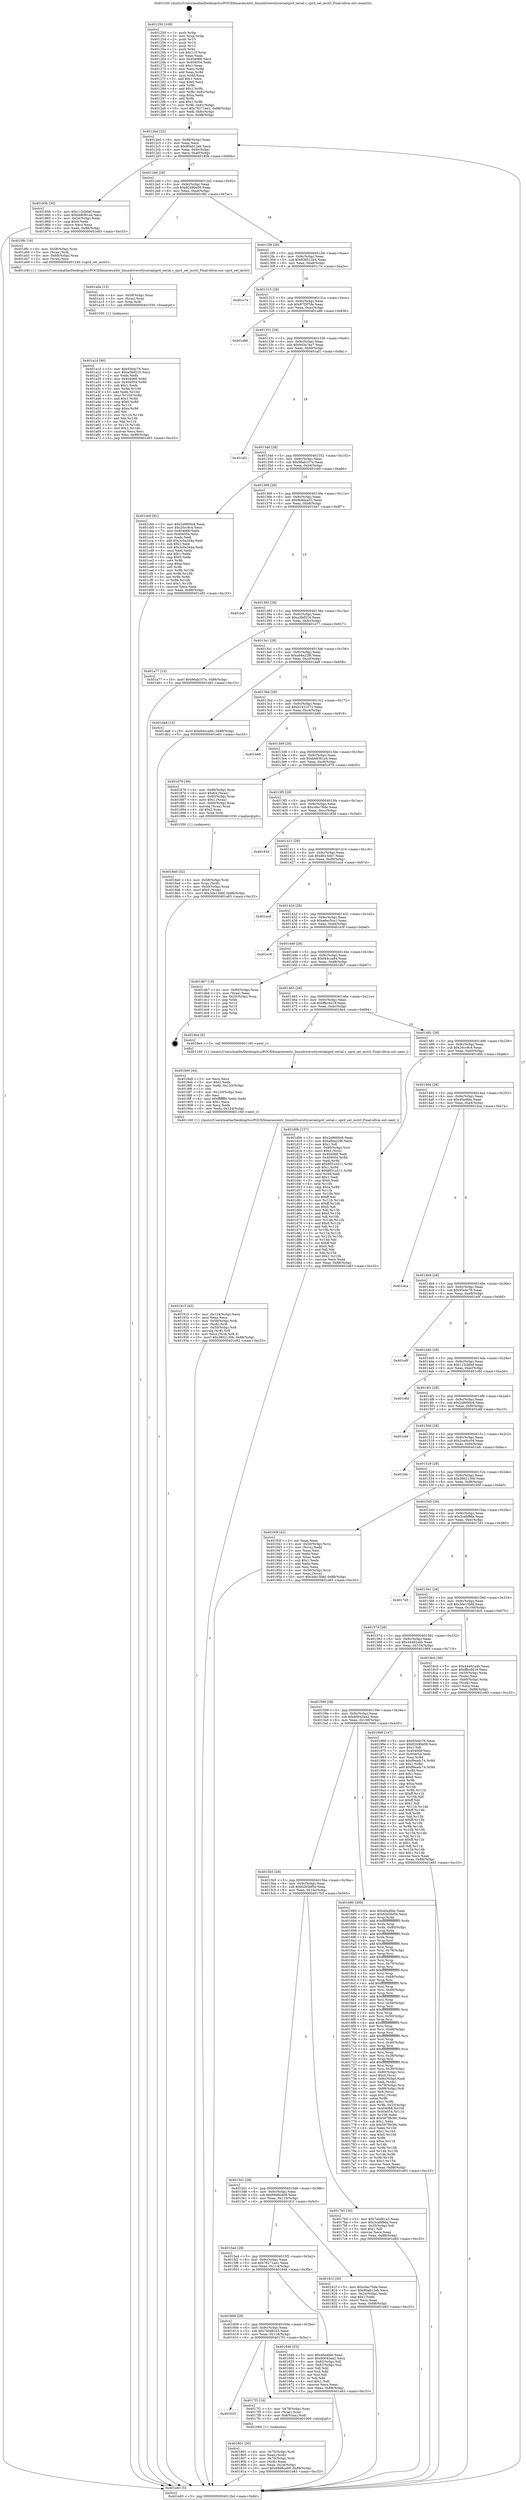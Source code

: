 digraph "0x401250" {
  label = "0x401250 (/mnt/c/Users/mathe/Desktop/tcc/POCII/binaries/extr_linuxdriversttyserialsprd_serial.c_sprd_set_mctrl_Final-ollvm.out::main(0))"
  labelloc = "t"
  node[shape=record]

  Entry [label="",width=0.3,height=0.3,shape=circle,fillcolor=black,style=filled]
  "0x4012bd" [label="{
     0x4012bd [32]\l
     | [instrs]\l
     &nbsp;&nbsp;0x4012bd \<+6\>: mov -0x88(%rbp),%eax\l
     &nbsp;&nbsp;0x4012c3 \<+2\>: mov %eax,%ecx\l
     &nbsp;&nbsp;0x4012c5 \<+6\>: sub $0x80ab12eb,%ecx\l
     &nbsp;&nbsp;0x4012cb \<+6\>: mov %eax,-0x9c(%rbp)\l
     &nbsp;&nbsp;0x4012d1 \<+6\>: mov %ecx,-0xa0(%rbp)\l
     &nbsp;&nbsp;0x4012d7 \<+6\>: je 000000000040185b \<main+0x60b\>\l
  }"]
  "0x40185b" [label="{
     0x40185b [30]\l
     | [instrs]\l
     &nbsp;&nbsp;0x40185b \<+5\>: mov $0x115cb0ef,%eax\l
     &nbsp;&nbsp;0x401860 \<+5\>: mov $0xbb8381a4,%ecx\l
     &nbsp;&nbsp;0x401865 \<+3\>: mov -0x24(%rbp),%edx\l
     &nbsp;&nbsp;0x401868 \<+3\>: cmp $0x0,%edx\l
     &nbsp;&nbsp;0x40186b \<+3\>: cmove %ecx,%eax\l
     &nbsp;&nbsp;0x40186e \<+6\>: mov %eax,-0x88(%rbp)\l
     &nbsp;&nbsp;0x401874 \<+5\>: jmp 0000000000401e83 \<main+0xc33\>\l
  }"]
  "0x4012dd" [label="{
     0x4012dd [28]\l
     | [instrs]\l
     &nbsp;&nbsp;0x4012dd \<+5\>: jmp 00000000004012e2 \<main+0x92\>\l
     &nbsp;&nbsp;0x4012e2 \<+6\>: mov -0x9c(%rbp),%eax\l
     &nbsp;&nbsp;0x4012e8 \<+5\>: sub $0x82490e09,%eax\l
     &nbsp;&nbsp;0x4012ed \<+6\>: mov %eax,-0xa4(%rbp)\l
     &nbsp;&nbsp;0x4012f3 \<+6\>: je 00000000004019fc \<main+0x7ac\>\l
  }"]
  Exit [label="",width=0.3,height=0.3,shape=circle,fillcolor=black,style=filled,peripheries=2]
  "0x4019fc" [label="{
     0x4019fc [18]\l
     | [instrs]\l
     &nbsp;&nbsp;0x4019fc \<+4\>: mov -0x58(%rbp),%rax\l
     &nbsp;&nbsp;0x401a00 \<+3\>: mov (%rax),%rdi\l
     &nbsp;&nbsp;0x401a03 \<+4\>: mov -0x68(%rbp),%rax\l
     &nbsp;&nbsp;0x401a07 \<+2\>: mov (%rax),%esi\l
     &nbsp;&nbsp;0x401a09 \<+5\>: call 0000000000401240 \<sprd_set_mctrl\>\l
     | [calls]\l
     &nbsp;&nbsp;0x401240 \{1\} (/mnt/c/Users/mathe/Desktop/tcc/POCII/binaries/extr_linuxdriversttyserialsprd_serial.c_sprd_set_mctrl_Final-ollvm.out::sprd_set_mctrl)\l
  }"]
  "0x4012f9" [label="{
     0x4012f9 [28]\l
     | [instrs]\l
     &nbsp;&nbsp;0x4012f9 \<+5\>: jmp 00000000004012fe \<main+0xae\>\l
     &nbsp;&nbsp;0x4012fe \<+6\>: mov -0x9c(%rbp),%eax\l
     &nbsp;&nbsp;0x401304 \<+5\>: sub $0x838512b4,%eax\l
     &nbsp;&nbsp;0x401309 \<+6\>: mov %eax,-0xa8(%rbp)\l
     &nbsp;&nbsp;0x40130f \<+6\>: je 0000000000401c7e \<main+0xa2e\>\l
  }"]
  "0x401a1d" [label="{
     0x401a1d [90]\l
     | [instrs]\l
     &nbsp;&nbsp;0x401a1d \<+5\>: mov $0x93e4c76,%esi\l
     &nbsp;&nbsp;0x401a22 \<+5\>: mov $0xa3fef216,%ecx\l
     &nbsp;&nbsp;0x401a27 \<+2\>: xor %edx,%edx\l
     &nbsp;&nbsp;0x401a29 \<+8\>: mov 0x404068,%r8d\l
     &nbsp;&nbsp;0x401a31 \<+8\>: mov 0x404054,%r9d\l
     &nbsp;&nbsp;0x401a39 \<+3\>: sub $0x1,%edx\l
     &nbsp;&nbsp;0x401a3c \<+3\>: mov %r8d,%r10d\l
     &nbsp;&nbsp;0x401a3f \<+3\>: add %edx,%r10d\l
     &nbsp;&nbsp;0x401a42 \<+4\>: imul %r10d,%r8d\l
     &nbsp;&nbsp;0x401a46 \<+4\>: and $0x1,%r8d\l
     &nbsp;&nbsp;0x401a4a \<+4\>: cmp $0x0,%r8d\l
     &nbsp;&nbsp;0x401a4e \<+4\>: sete %r11b\l
     &nbsp;&nbsp;0x401a52 \<+4\>: cmp $0xa,%r9d\l
     &nbsp;&nbsp;0x401a56 \<+3\>: setl %bl\l
     &nbsp;&nbsp;0x401a59 \<+3\>: mov %r11b,%r14b\l
     &nbsp;&nbsp;0x401a5c \<+3\>: and %bl,%r14b\l
     &nbsp;&nbsp;0x401a5f \<+3\>: xor %bl,%r11b\l
     &nbsp;&nbsp;0x401a62 \<+3\>: or %r11b,%r14b\l
     &nbsp;&nbsp;0x401a65 \<+4\>: test $0x1,%r14b\l
     &nbsp;&nbsp;0x401a69 \<+3\>: cmovne %ecx,%esi\l
     &nbsp;&nbsp;0x401a6c \<+6\>: mov %esi,-0x88(%rbp)\l
     &nbsp;&nbsp;0x401a72 \<+5\>: jmp 0000000000401e83 \<main+0xc33\>\l
  }"]
  "0x401c7e" [label="{
     0x401c7e\l
  }", style=dashed]
  "0x401315" [label="{
     0x401315 [28]\l
     | [instrs]\l
     &nbsp;&nbsp;0x401315 \<+5\>: jmp 000000000040131a \<main+0xca\>\l
     &nbsp;&nbsp;0x40131a \<+6\>: mov -0x9c(%rbp),%eax\l
     &nbsp;&nbsp;0x401320 \<+5\>: sub $0x87f3f7de,%eax\l
     &nbsp;&nbsp;0x401325 \<+6\>: mov %eax,-0xac(%rbp)\l
     &nbsp;&nbsp;0x40132b \<+6\>: je 0000000000401a86 \<main+0x836\>\l
  }"]
  "0x401a0e" [label="{
     0x401a0e [15]\l
     | [instrs]\l
     &nbsp;&nbsp;0x401a0e \<+4\>: mov -0x58(%rbp),%rax\l
     &nbsp;&nbsp;0x401a12 \<+3\>: mov (%rax),%rax\l
     &nbsp;&nbsp;0x401a15 \<+3\>: mov %rax,%rdi\l
     &nbsp;&nbsp;0x401a18 \<+5\>: call 0000000000401030 \<free@plt\>\l
     | [calls]\l
     &nbsp;&nbsp;0x401030 \{1\} (unknown)\l
  }"]
  "0x401a86" [label="{
     0x401a86\l
  }", style=dashed]
  "0x401331" [label="{
     0x401331 [28]\l
     | [instrs]\l
     &nbsp;&nbsp;0x401331 \<+5\>: jmp 0000000000401336 \<main+0xe6\>\l
     &nbsp;&nbsp;0x401336 \<+6\>: mov -0x9c(%rbp),%eax\l
     &nbsp;&nbsp;0x40133c \<+5\>: sub $0x943a7ee7,%eax\l
     &nbsp;&nbsp;0x401341 \<+6\>: mov %eax,-0xb0(%rbp)\l
     &nbsp;&nbsp;0x401347 \<+6\>: je 0000000000401af1 \<main+0x8a1\>\l
  }"]
  "0x401915" [label="{
     0x401915 [42]\l
     | [instrs]\l
     &nbsp;&nbsp;0x401915 \<+6\>: mov -0x124(%rbp),%ecx\l
     &nbsp;&nbsp;0x40191b \<+3\>: imul %eax,%ecx\l
     &nbsp;&nbsp;0x40191e \<+4\>: mov -0x58(%rbp),%rdi\l
     &nbsp;&nbsp;0x401922 \<+3\>: mov (%rdi),%rdi\l
     &nbsp;&nbsp;0x401925 \<+4\>: mov -0x50(%rbp),%r8\l
     &nbsp;&nbsp;0x401929 \<+3\>: movslq (%r8),%r8\l
     &nbsp;&nbsp;0x40192c \<+4\>: mov %ecx,(%rdi,%r8,4)\l
     &nbsp;&nbsp;0x401930 \<+10\>: movl $0x3802130b,-0x88(%rbp)\l
     &nbsp;&nbsp;0x40193a \<+5\>: jmp 0000000000401e83 \<main+0xc33\>\l
  }"]
  "0x401af1" [label="{
     0x401af1\l
  }", style=dashed]
  "0x40134d" [label="{
     0x40134d [28]\l
     | [instrs]\l
     &nbsp;&nbsp;0x40134d \<+5\>: jmp 0000000000401352 \<main+0x102\>\l
     &nbsp;&nbsp;0x401352 \<+6\>: mov -0x9c(%rbp),%eax\l
     &nbsp;&nbsp;0x401358 \<+5\>: sub $0x96ab107e,%eax\l
     &nbsp;&nbsp;0x40135d \<+6\>: mov %eax,-0xb4(%rbp)\l
     &nbsp;&nbsp;0x401363 \<+6\>: je 0000000000401cb0 \<main+0xa60\>\l
  }"]
  "0x4018e9" [label="{
     0x4018e9 [44]\l
     | [instrs]\l
     &nbsp;&nbsp;0x4018e9 \<+2\>: xor %ecx,%ecx\l
     &nbsp;&nbsp;0x4018eb \<+5\>: mov $0x2,%edx\l
     &nbsp;&nbsp;0x4018f0 \<+6\>: mov %edx,-0x120(%rbp)\l
     &nbsp;&nbsp;0x4018f6 \<+1\>: cltd\l
     &nbsp;&nbsp;0x4018f7 \<+6\>: mov -0x120(%rbp),%esi\l
     &nbsp;&nbsp;0x4018fd \<+2\>: idiv %esi\l
     &nbsp;&nbsp;0x4018ff \<+6\>: imul $0xfffffffe,%edx,%edx\l
     &nbsp;&nbsp;0x401905 \<+3\>: sub $0x1,%ecx\l
     &nbsp;&nbsp;0x401908 \<+2\>: sub %ecx,%edx\l
     &nbsp;&nbsp;0x40190a \<+6\>: mov %edx,-0x124(%rbp)\l
     &nbsp;&nbsp;0x401910 \<+5\>: call 0000000000401160 \<next_i\>\l
     | [calls]\l
     &nbsp;&nbsp;0x401160 \{1\} (/mnt/c/Users/mathe/Desktop/tcc/POCII/binaries/extr_linuxdriversttyserialsprd_serial.c_sprd_set_mctrl_Final-ollvm.out::next_i)\l
  }"]
  "0x401cb0" [label="{
     0x401cb0 [91]\l
     | [instrs]\l
     &nbsp;&nbsp;0x401cb0 \<+5\>: mov $0x2a9600c8,%eax\l
     &nbsp;&nbsp;0x401cb5 \<+5\>: mov $0x20cc9c4,%ecx\l
     &nbsp;&nbsp;0x401cba \<+7\>: mov 0x404068,%edx\l
     &nbsp;&nbsp;0x401cc1 \<+7\>: mov 0x404054,%esi\l
     &nbsp;&nbsp;0x401cc8 \<+2\>: mov %edx,%edi\l
     &nbsp;&nbsp;0x401cca \<+6\>: add $0x3c0a344a,%edi\l
     &nbsp;&nbsp;0x401cd0 \<+3\>: sub $0x1,%edi\l
     &nbsp;&nbsp;0x401cd3 \<+6\>: sub $0x3c0a344a,%edi\l
     &nbsp;&nbsp;0x401cd9 \<+3\>: imul %edi,%edx\l
     &nbsp;&nbsp;0x401cdc \<+3\>: and $0x1,%edx\l
     &nbsp;&nbsp;0x401cdf \<+3\>: cmp $0x0,%edx\l
     &nbsp;&nbsp;0x401ce2 \<+4\>: sete %r8b\l
     &nbsp;&nbsp;0x401ce6 \<+3\>: cmp $0xa,%esi\l
     &nbsp;&nbsp;0x401ce9 \<+4\>: setl %r9b\l
     &nbsp;&nbsp;0x401ced \<+3\>: mov %r8b,%r10b\l
     &nbsp;&nbsp;0x401cf0 \<+3\>: and %r9b,%r10b\l
     &nbsp;&nbsp;0x401cf3 \<+3\>: xor %r9b,%r8b\l
     &nbsp;&nbsp;0x401cf6 \<+3\>: or %r8b,%r10b\l
     &nbsp;&nbsp;0x401cf9 \<+4\>: test $0x1,%r10b\l
     &nbsp;&nbsp;0x401cfd \<+3\>: cmovne %ecx,%eax\l
     &nbsp;&nbsp;0x401d00 \<+6\>: mov %eax,-0x88(%rbp)\l
     &nbsp;&nbsp;0x401d06 \<+5\>: jmp 0000000000401e83 \<main+0xc33\>\l
  }"]
  "0x401369" [label="{
     0x401369 [28]\l
     | [instrs]\l
     &nbsp;&nbsp;0x401369 \<+5\>: jmp 000000000040136e \<main+0x11e\>\l
     &nbsp;&nbsp;0x40136e \<+6\>: mov -0x9c(%rbp),%eax\l
     &nbsp;&nbsp;0x401374 \<+5\>: sub $0x9b9dca53,%eax\l
     &nbsp;&nbsp;0x401379 \<+6\>: mov %eax,-0xb8(%rbp)\l
     &nbsp;&nbsp;0x40137f \<+6\>: je 0000000000401b47 \<main+0x8f7\>\l
  }"]
  "0x4018a0" [label="{
     0x4018a0 [32]\l
     | [instrs]\l
     &nbsp;&nbsp;0x4018a0 \<+4\>: mov -0x58(%rbp),%rdi\l
     &nbsp;&nbsp;0x4018a4 \<+3\>: mov %rax,(%rdi)\l
     &nbsp;&nbsp;0x4018a7 \<+4\>: mov -0x50(%rbp),%rax\l
     &nbsp;&nbsp;0x4018ab \<+6\>: movl $0x0,(%rax)\l
     &nbsp;&nbsp;0x4018b1 \<+10\>: movl $0x3de15b6f,-0x88(%rbp)\l
     &nbsp;&nbsp;0x4018bb \<+5\>: jmp 0000000000401e83 \<main+0xc33\>\l
  }"]
  "0x401b47" [label="{
     0x401b47\l
  }", style=dashed]
  "0x401385" [label="{
     0x401385 [28]\l
     | [instrs]\l
     &nbsp;&nbsp;0x401385 \<+5\>: jmp 000000000040138a \<main+0x13a\>\l
     &nbsp;&nbsp;0x40138a \<+6\>: mov -0x9c(%rbp),%eax\l
     &nbsp;&nbsp;0x401390 \<+5\>: sub $0xa3fef216,%eax\l
     &nbsp;&nbsp;0x401395 \<+6\>: mov %eax,-0xbc(%rbp)\l
     &nbsp;&nbsp;0x40139b \<+6\>: je 0000000000401a77 \<main+0x827\>\l
  }"]
  "0x401801" [label="{
     0x401801 [30]\l
     | [instrs]\l
     &nbsp;&nbsp;0x401801 \<+4\>: mov -0x70(%rbp),%rdi\l
     &nbsp;&nbsp;0x401805 \<+2\>: mov %eax,(%rdi)\l
     &nbsp;&nbsp;0x401807 \<+4\>: mov -0x70(%rbp),%rdi\l
     &nbsp;&nbsp;0x40180b \<+2\>: mov (%rdi),%eax\l
     &nbsp;&nbsp;0x40180d \<+3\>: mov %eax,-0x24(%rbp)\l
     &nbsp;&nbsp;0x401810 \<+10\>: movl $0x68d6ca09,-0x88(%rbp)\l
     &nbsp;&nbsp;0x40181a \<+5\>: jmp 0000000000401e83 \<main+0xc33\>\l
  }"]
  "0x401a77" [label="{
     0x401a77 [15]\l
     | [instrs]\l
     &nbsp;&nbsp;0x401a77 \<+10\>: movl $0x96ab107e,-0x88(%rbp)\l
     &nbsp;&nbsp;0x401a81 \<+5\>: jmp 0000000000401e83 \<main+0xc33\>\l
  }"]
  "0x4013a1" [label="{
     0x4013a1 [28]\l
     | [instrs]\l
     &nbsp;&nbsp;0x4013a1 \<+5\>: jmp 00000000004013a6 \<main+0x156\>\l
     &nbsp;&nbsp;0x4013a6 \<+6\>: mov -0x9c(%rbp),%eax\l
     &nbsp;&nbsp;0x4013ac \<+5\>: sub $0xa84a22f6,%eax\l
     &nbsp;&nbsp;0x4013b1 \<+6\>: mov %eax,-0xc0(%rbp)\l
     &nbsp;&nbsp;0x4013b7 \<+6\>: je 0000000000401da8 \<main+0xb58\>\l
  }"]
  "0x401625" [label="{
     0x401625\l
  }", style=dashed]
  "0x401da8" [label="{
     0x401da8 [15]\l
     | [instrs]\l
     &nbsp;&nbsp;0x401da8 \<+10\>: movl $0xf44cca84,-0x88(%rbp)\l
     &nbsp;&nbsp;0x401db2 \<+5\>: jmp 0000000000401e83 \<main+0xc33\>\l
  }"]
  "0x4013bd" [label="{
     0x4013bd [28]\l
     | [instrs]\l
     &nbsp;&nbsp;0x4013bd \<+5\>: jmp 00000000004013c2 \<main+0x172\>\l
     &nbsp;&nbsp;0x4013c2 \<+6\>: mov -0x9c(%rbp),%eax\l
     &nbsp;&nbsp;0x4013c8 \<+5\>: sub $0xb1d31072,%eax\l
     &nbsp;&nbsp;0x4013cd \<+6\>: mov %eax,-0xc4(%rbp)\l
     &nbsp;&nbsp;0x4013d3 \<+6\>: je 0000000000401b69 \<main+0x919\>\l
  }"]
  "0x4017f1" [label="{
     0x4017f1 [16]\l
     | [instrs]\l
     &nbsp;&nbsp;0x4017f1 \<+4\>: mov -0x78(%rbp),%rax\l
     &nbsp;&nbsp;0x4017f5 \<+3\>: mov (%rax),%rax\l
     &nbsp;&nbsp;0x4017f8 \<+4\>: mov 0x8(%rax),%rdi\l
     &nbsp;&nbsp;0x4017fc \<+5\>: call 0000000000401060 \<atoi@plt\>\l
     | [calls]\l
     &nbsp;&nbsp;0x401060 \{1\} (unknown)\l
  }"]
  "0x401b69" [label="{
     0x401b69\l
  }", style=dashed]
  "0x4013d9" [label="{
     0x4013d9 [28]\l
     | [instrs]\l
     &nbsp;&nbsp;0x4013d9 \<+5\>: jmp 00000000004013de \<main+0x18e\>\l
     &nbsp;&nbsp;0x4013de \<+6\>: mov -0x9c(%rbp),%eax\l
     &nbsp;&nbsp;0x4013e4 \<+5\>: sub $0xbb8381a4,%eax\l
     &nbsp;&nbsp;0x4013e9 \<+6\>: mov %eax,-0xc8(%rbp)\l
     &nbsp;&nbsp;0x4013ef \<+6\>: je 0000000000401879 \<main+0x629\>\l
  }"]
  "0x401250" [label="{
     0x401250 [109]\l
     | [instrs]\l
     &nbsp;&nbsp;0x401250 \<+1\>: push %rbp\l
     &nbsp;&nbsp;0x401251 \<+3\>: mov %rsp,%rbp\l
     &nbsp;&nbsp;0x401254 \<+2\>: push %r15\l
     &nbsp;&nbsp;0x401256 \<+2\>: push %r14\l
     &nbsp;&nbsp;0x401258 \<+2\>: push %r12\l
     &nbsp;&nbsp;0x40125a \<+1\>: push %rbx\l
     &nbsp;&nbsp;0x40125b \<+7\>: sub $0x110,%rsp\l
     &nbsp;&nbsp;0x401262 \<+2\>: xor %eax,%eax\l
     &nbsp;&nbsp;0x401264 \<+7\>: mov 0x404068,%ecx\l
     &nbsp;&nbsp;0x40126b \<+7\>: mov 0x404054,%edx\l
     &nbsp;&nbsp;0x401272 \<+3\>: sub $0x1,%eax\l
     &nbsp;&nbsp;0x401275 \<+3\>: mov %ecx,%r8d\l
     &nbsp;&nbsp;0x401278 \<+3\>: add %eax,%r8d\l
     &nbsp;&nbsp;0x40127b \<+4\>: imul %r8d,%ecx\l
     &nbsp;&nbsp;0x40127f \<+3\>: and $0x1,%ecx\l
     &nbsp;&nbsp;0x401282 \<+3\>: cmp $0x0,%ecx\l
     &nbsp;&nbsp;0x401285 \<+4\>: sete %r9b\l
     &nbsp;&nbsp;0x401289 \<+4\>: and $0x1,%r9b\l
     &nbsp;&nbsp;0x40128d \<+7\>: mov %r9b,-0x82(%rbp)\l
     &nbsp;&nbsp;0x401294 \<+3\>: cmp $0xa,%edx\l
     &nbsp;&nbsp;0x401297 \<+4\>: setl %r9b\l
     &nbsp;&nbsp;0x40129b \<+4\>: and $0x1,%r9b\l
     &nbsp;&nbsp;0x40129f \<+7\>: mov %r9b,-0x81(%rbp)\l
     &nbsp;&nbsp;0x4012a6 \<+10\>: movl $0x78271ae1,-0x88(%rbp)\l
     &nbsp;&nbsp;0x4012b0 \<+6\>: mov %edi,-0x8c(%rbp)\l
     &nbsp;&nbsp;0x4012b6 \<+7\>: mov %rsi,-0x98(%rbp)\l
  }"]
  "0x401879" [label="{
     0x401879 [39]\l
     | [instrs]\l
     &nbsp;&nbsp;0x401879 \<+4\>: mov -0x68(%rbp),%rax\l
     &nbsp;&nbsp;0x40187d \<+6\>: movl $0x64,(%rax)\l
     &nbsp;&nbsp;0x401883 \<+4\>: mov -0x60(%rbp),%rax\l
     &nbsp;&nbsp;0x401887 \<+6\>: movl $0x1,(%rax)\l
     &nbsp;&nbsp;0x40188d \<+4\>: mov -0x60(%rbp),%rax\l
     &nbsp;&nbsp;0x401891 \<+3\>: movslq (%rax),%rax\l
     &nbsp;&nbsp;0x401894 \<+4\>: shl $0x2,%rax\l
     &nbsp;&nbsp;0x401898 \<+3\>: mov %rax,%rdi\l
     &nbsp;&nbsp;0x40189b \<+5\>: call 0000000000401050 \<malloc@plt\>\l
     | [calls]\l
     &nbsp;&nbsp;0x401050 \{1\} (unknown)\l
  }"]
  "0x4013f5" [label="{
     0x4013f5 [28]\l
     | [instrs]\l
     &nbsp;&nbsp;0x4013f5 \<+5\>: jmp 00000000004013fa \<main+0x1aa\>\l
     &nbsp;&nbsp;0x4013fa \<+6\>: mov -0x9c(%rbp),%eax\l
     &nbsp;&nbsp;0x401400 \<+5\>: sub $0xcdec76de,%eax\l
     &nbsp;&nbsp;0x401405 \<+6\>: mov %eax,-0xcc(%rbp)\l
     &nbsp;&nbsp;0x40140b \<+6\>: je 000000000040183d \<main+0x5ed\>\l
  }"]
  "0x401e83" [label="{
     0x401e83 [5]\l
     | [instrs]\l
     &nbsp;&nbsp;0x401e83 \<+5\>: jmp 00000000004012bd \<main+0x6d\>\l
  }"]
  "0x40183d" [label="{
     0x40183d\l
  }", style=dashed]
  "0x401411" [label="{
     0x401411 [28]\l
     | [instrs]\l
     &nbsp;&nbsp;0x401411 \<+5\>: jmp 0000000000401416 \<main+0x1c6\>\l
     &nbsp;&nbsp;0x401416 \<+6\>: mov -0x9c(%rbp),%eax\l
     &nbsp;&nbsp;0x40141c \<+5\>: sub $0xdfcc5de7,%eax\l
     &nbsp;&nbsp;0x401421 \<+6\>: mov %eax,-0xd0(%rbp)\l
     &nbsp;&nbsp;0x401427 \<+6\>: je 0000000000401acd \<main+0x87d\>\l
  }"]
  "0x401609" [label="{
     0x401609 [28]\l
     | [instrs]\l
     &nbsp;&nbsp;0x401609 \<+5\>: jmp 000000000040160e \<main+0x3be\>\l
     &nbsp;&nbsp;0x40160e \<+6\>: mov -0x9c(%rbp),%eax\l
     &nbsp;&nbsp;0x401614 \<+5\>: sub $0x7a0d81a3,%eax\l
     &nbsp;&nbsp;0x401619 \<+6\>: mov %eax,-0x118(%rbp)\l
     &nbsp;&nbsp;0x40161f \<+6\>: je 00000000004017f1 \<main+0x5a1\>\l
  }"]
  "0x401acd" [label="{
     0x401acd\l
  }", style=dashed]
  "0x40142d" [label="{
     0x40142d [28]\l
     | [instrs]\l
     &nbsp;&nbsp;0x40142d \<+5\>: jmp 0000000000401432 \<main+0x1e2\>\l
     &nbsp;&nbsp;0x401432 \<+6\>: mov -0x9c(%rbp),%eax\l
     &nbsp;&nbsp;0x401438 \<+5\>: sub $0xe6ec5ca1,%eax\l
     &nbsp;&nbsp;0x40143d \<+6\>: mov %eax,-0xd4(%rbp)\l
     &nbsp;&nbsp;0x401443 \<+6\>: je 0000000000401e3f \<main+0xbef\>\l
  }"]
  "0x40164b" [label="{
     0x40164b [53]\l
     | [instrs]\l
     &nbsp;&nbsp;0x40164b \<+5\>: mov $0x40a4fde,%eax\l
     &nbsp;&nbsp;0x401650 \<+5\>: mov $0x60043aa2,%ecx\l
     &nbsp;&nbsp;0x401655 \<+6\>: mov -0x82(%rbp),%dl\l
     &nbsp;&nbsp;0x40165b \<+7\>: mov -0x81(%rbp),%sil\l
     &nbsp;&nbsp;0x401662 \<+3\>: mov %dl,%dil\l
     &nbsp;&nbsp;0x401665 \<+3\>: and %sil,%dil\l
     &nbsp;&nbsp;0x401668 \<+3\>: xor %sil,%dl\l
     &nbsp;&nbsp;0x40166b \<+3\>: or %dl,%dil\l
     &nbsp;&nbsp;0x40166e \<+4\>: test $0x1,%dil\l
     &nbsp;&nbsp;0x401672 \<+3\>: cmovne %ecx,%eax\l
     &nbsp;&nbsp;0x401675 \<+6\>: mov %eax,-0x88(%rbp)\l
     &nbsp;&nbsp;0x40167b \<+5\>: jmp 0000000000401e83 \<main+0xc33\>\l
  }"]
  "0x401e3f" [label="{
     0x401e3f\l
  }", style=dashed]
  "0x401449" [label="{
     0x401449 [28]\l
     | [instrs]\l
     &nbsp;&nbsp;0x401449 \<+5\>: jmp 000000000040144e \<main+0x1fe\>\l
     &nbsp;&nbsp;0x40144e \<+6\>: mov -0x9c(%rbp),%eax\l
     &nbsp;&nbsp;0x401454 \<+5\>: sub $0xf44cca84,%eax\l
     &nbsp;&nbsp;0x401459 \<+6\>: mov %eax,-0xd8(%rbp)\l
     &nbsp;&nbsp;0x40145f \<+6\>: je 0000000000401db7 \<main+0xb67\>\l
  }"]
  "0x4015ed" [label="{
     0x4015ed [28]\l
     | [instrs]\l
     &nbsp;&nbsp;0x4015ed \<+5\>: jmp 00000000004015f2 \<main+0x3a2\>\l
     &nbsp;&nbsp;0x4015f2 \<+6\>: mov -0x9c(%rbp),%eax\l
     &nbsp;&nbsp;0x4015f8 \<+5\>: sub $0x78271ae1,%eax\l
     &nbsp;&nbsp;0x4015fd \<+6\>: mov %eax,-0x114(%rbp)\l
     &nbsp;&nbsp;0x401603 \<+6\>: je 000000000040164b \<main+0x3fb\>\l
  }"]
  "0x401db7" [label="{
     0x401db7 [19]\l
     | [instrs]\l
     &nbsp;&nbsp;0x401db7 \<+4\>: mov -0x80(%rbp),%rax\l
     &nbsp;&nbsp;0x401dbb \<+2\>: mov (%rax),%eax\l
     &nbsp;&nbsp;0x401dbd \<+4\>: lea -0x20(%rbp),%rsp\l
     &nbsp;&nbsp;0x401dc1 \<+1\>: pop %rbx\l
     &nbsp;&nbsp;0x401dc2 \<+2\>: pop %r12\l
     &nbsp;&nbsp;0x401dc4 \<+2\>: pop %r14\l
     &nbsp;&nbsp;0x401dc6 \<+2\>: pop %r15\l
     &nbsp;&nbsp;0x401dc8 \<+1\>: pop %rbp\l
     &nbsp;&nbsp;0x401dc9 \<+1\>: ret\l
  }"]
  "0x401465" [label="{
     0x401465 [28]\l
     | [instrs]\l
     &nbsp;&nbsp;0x401465 \<+5\>: jmp 000000000040146a \<main+0x21a\>\l
     &nbsp;&nbsp;0x40146a \<+6\>: mov -0x9c(%rbp),%eax\l
     &nbsp;&nbsp;0x401470 \<+5\>: sub $0xffbcd418,%eax\l
     &nbsp;&nbsp;0x401475 \<+6\>: mov %eax,-0xdc(%rbp)\l
     &nbsp;&nbsp;0x40147b \<+6\>: je 00000000004018e4 \<main+0x694\>\l
  }"]
  "0x40181f" [label="{
     0x40181f [30]\l
     | [instrs]\l
     &nbsp;&nbsp;0x40181f \<+5\>: mov $0xcdec76de,%eax\l
     &nbsp;&nbsp;0x401824 \<+5\>: mov $0x80ab12eb,%ecx\l
     &nbsp;&nbsp;0x401829 \<+3\>: mov -0x24(%rbp),%edx\l
     &nbsp;&nbsp;0x40182c \<+3\>: cmp $0x1,%edx\l
     &nbsp;&nbsp;0x40182f \<+3\>: cmovl %ecx,%eax\l
     &nbsp;&nbsp;0x401832 \<+6\>: mov %eax,-0x88(%rbp)\l
     &nbsp;&nbsp;0x401838 \<+5\>: jmp 0000000000401e83 \<main+0xc33\>\l
  }"]
  "0x4018e4" [label="{
     0x4018e4 [5]\l
     | [instrs]\l
     &nbsp;&nbsp;0x4018e4 \<+5\>: call 0000000000401160 \<next_i\>\l
     | [calls]\l
     &nbsp;&nbsp;0x401160 \{1\} (/mnt/c/Users/mathe/Desktop/tcc/POCII/binaries/extr_linuxdriversttyserialsprd_serial.c_sprd_set_mctrl_Final-ollvm.out::next_i)\l
  }"]
  "0x401481" [label="{
     0x401481 [28]\l
     | [instrs]\l
     &nbsp;&nbsp;0x401481 \<+5\>: jmp 0000000000401486 \<main+0x236\>\l
     &nbsp;&nbsp;0x401486 \<+6\>: mov -0x9c(%rbp),%eax\l
     &nbsp;&nbsp;0x40148c \<+5\>: sub $0x20cc9c4,%eax\l
     &nbsp;&nbsp;0x401491 \<+6\>: mov %eax,-0xe0(%rbp)\l
     &nbsp;&nbsp;0x401497 \<+6\>: je 0000000000401d0b \<main+0xabb\>\l
  }"]
  "0x4015d1" [label="{
     0x4015d1 [28]\l
     | [instrs]\l
     &nbsp;&nbsp;0x4015d1 \<+5\>: jmp 00000000004015d6 \<main+0x386\>\l
     &nbsp;&nbsp;0x4015d6 \<+6\>: mov -0x9c(%rbp),%eax\l
     &nbsp;&nbsp;0x4015dc \<+5\>: sub $0x68d6ca09,%eax\l
     &nbsp;&nbsp;0x4015e1 \<+6\>: mov %eax,-0x110(%rbp)\l
     &nbsp;&nbsp;0x4015e7 \<+6\>: je 000000000040181f \<main+0x5cf\>\l
  }"]
  "0x401d0b" [label="{
     0x401d0b [157]\l
     | [instrs]\l
     &nbsp;&nbsp;0x401d0b \<+5\>: mov $0x2a9600c8,%eax\l
     &nbsp;&nbsp;0x401d10 \<+5\>: mov $0xa84a22f6,%ecx\l
     &nbsp;&nbsp;0x401d15 \<+2\>: mov $0x1,%dl\l
     &nbsp;&nbsp;0x401d17 \<+4\>: mov -0x80(%rbp),%rsi\l
     &nbsp;&nbsp;0x401d1b \<+6\>: movl $0x0,(%rsi)\l
     &nbsp;&nbsp;0x401d21 \<+7\>: mov 0x404068,%edi\l
     &nbsp;&nbsp;0x401d28 \<+8\>: mov 0x404054,%r8d\l
     &nbsp;&nbsp;0x401d30 \<+3\>: mov %edi,%r9d\l
     &nbsp;&nbsp;0x401d33 \<+7\>: add $0x8051e511,%r9d\l
     &nbsp;&nbsp;0x401d3a \<+4\>: sub $0x1,%r9d\l
     &nbsp;&nbsp;0x401d3e \<+7\>: sub $0x8051e511,%r9d\l
     &nbsp;&nbsp;0x401d45 \<+4\>: imul %r9d,%edi\l
     &nbsp;&nbsp;0x401d49 \<+3\>: and $0x1,%edi\l
     &nbsp;&nbsp;0x401d4c \<+3\>: cmp $0x0,%edi\l
     &nbsp;&nbsp;0x401d4f \<+4\>: sete %r10b\l
     &nbsp;&nbsp;0x401d53 \<+4\>: cmp $0xa,%r8d\l
     &nbsp;&nbsp;0x401d57 \<+4\>: setl %r11b\l
     &nbsp;&nbsp;0x401d5b \<+3\>: mov %r10b,%bl\l
     &nbsp;&nbsp;0x401d5e \<+3\>: xor $0xff,%bl\l
     &nbsp;&nbsp;0x401d61 \<+3\>: mov %r11b,%r14b\l
     &nbsp;&nbsp;0x401d64 \<+4\>: xor $0xff,%r14b\l
     &nbsp;&nbsp;0x401d68 \<+3\>: xor $0x0,%dl\l
     &nbsp;&nbsp;0x401d6b \<+3\>: mov %bl,%r15b\l
     &nbsp;&nbsp;0x401d6e \<+4\>: and $0x0,%r15b\l
     &nbsp;&nbsp;0x401d72 \<+3\>: and %dl,%r10b\l
     &nbsp;&nbsp;0x401d75 \<+3\>: mov %r14b,%r12b\l
     &nbsp;&nbsp;0x401d78 \<+4\>: and $0x0,%r12b\l
     &nbsp;&nbsp;0x401d7c \<+3\>: and %dl,%r11b\l
     &nbsp;&nbsp;0x401d7f \<+3\>: or %r10b,%r15b\l
     &nbsp;&nbsp;0x401d82 \<+3\>: or %r11b,%r12b\l
     &nbsp;&nbsp;0x401d85 \<+3\>: xor %r12b,%r15b\l
     &nbsp;&nbsp;0x401d88 \<+3\>: or %r14b,%bl\l
     &nbsp;&nbsp;0x401d8b \<+3\>: xor $0xff,%bl\l
     &nbsp;&nbsp;0x401d8e \<+3\>: or $0x0,%dl\l
     &nbsp;&nbsp;0x401d91 \<+2\>: and %dl,%bl\l
     &nbsp;&nbsp;0x401d93 \<+3\>: or %bl,%r15b\l
     &nbsp;&nbsp;0x401d96 \<+4\>: test $0x1,%r15b\l
     &nbsp;&nbsp;0x401d9a \<+3\>: cmovne %ecx,%eax\l
     &nbsp;&nbsp;0x401d9d \<+6\>: mov %eax,-0x88(%rbp)\l
     &nbsp;&nbsp;0x401da3 \<+5\>: jmp 0000000000401e83 \<main+0xc33\>\l
  }"]
  "0x40149d" [label="{
     0x40149d [28]\l
     | [instrs]\l
     &nbsp;&nbsp;0x40149d \<+5\>: jmp 00000000004014a2 \<main+0x252\>\l
     &nbsp;&nbsp;0x4014a2 \<+6\>: mov -0x9c(%rbp),%eax\l
     &nbsp;&nbsp;0x4014a8 \<+5\>: sub $0x40a4fde,%eax\l
     &nbsp;&nbsp;0x4014ad \<+6\>: mov %eax,-0xe4(%rbp)\l
     &nbsp;&nbsp;0x4014b3 \<+6\>: je 0000000000401dca \<main+0xb7a\>\l
  }"]
  "0x4017b5" [label="{
     0x4017b5 [30]\l
     | [instrs]\l
     &nbsp;&nbsp;0x4017b5 \<+5\>: mov $0x7a0d81a3,%eax\l
     &nbsp;&nbsp;0x4017ba \<+5\>: mov $0x3ca6f9da,%ecx\l
     &nbsp;&nbsp;0x4017bf \<+3\>: mov -0x25(%rbp),%dl\l
     &nbsp;&nbsp;0x4017c2 \<+3\>: test $0x1,%dl\l
     &nbsp;&nbsp;0x4017c5 \<+3\>: cmovne %ecx,%eax\l
     &nbsp;&nbsp;0x4017c8 \<+6\>: mov %eax,-0x88(%rbp)\l
     &nbsp;&nbsp;0x4017ce \<+5\>: jmp 0000000000401e83 \<main+0xc33\>\l
  }"]
  "0x401dca" [label="{
     0x401dca\l
  }", style=dashed]
  "0x4014b9" [label="{
     0x4014b9 [28]\l
     | [instrs]\l
     &nbsp;&nbsp;0x4014b9 \<+5\>: jmp 00000000004014be \<main+0x26e\>\l
     &nbsp;&nbsp;0x4014be \<+6\>: mov -0x9c(%rbp),%eax\l
     &nbsp;&nbsp;0x4014c4 \<+5\>: sub $0x93e4c76,%eax\l
     &nbsp;&nbsp;0x4014c9 \<+6\>: mov %eax,-0xe8(%rbp)\l
     &nbsp;&nbsp;0x4014cf \<+6\>: je 0000000000401e0f \<main+0xbbf\>\l
  }"]
  "0x4015b5" [label="{
     0x4015b5 [28]\l
     | [instrs]\l
     &nbsp;&nbsp;0x4015b5 \<+5\>: jmp 00000000004015ba \<main+0x36a\>\l
     &nbsp;&nbsp;0x4015ba \<+6\>: mov -0x9c(%rbp),%eax\l
     &nbsp;&nbsp;0x4015c0 \<+5\>: sub $0x62b5bf54,%eax\l
     &nbsp;&nbsp;0x4015c5 \<+6\>: mov %eax,-0x10c(%rbp)\l
     &nbsp;&nbsp;0x4015cb \<+6\>: je 00000000004017b5 \<main+0x565\>\l
  }"]
  "0x401e0f" [label="{
     0x401e0f\l
  }", style=dashed]
  "0x4014d5" [label="{
     0x4014d5 [28]\l
     | [instrs]\l
     &nbsp;&nbsp;0x4014d5 \<+5\>: jmp 00000000004014da \<main+0x28a\>\l
     &nbsp;&nbsp;0x4014da \<+6\>: mov -0x9c(%rbp),%eax\l
     &nbsp;&nbsp;0x4014e0 \<+5\>: sub $0x115cb0ef,%eax\l
     &nbsp;&nbsp;0x4014e5 \<+6\>: mov %eax,-0xec(%rbp)\l
     &nbsp;&nbsp;0x4014eb \<+6\>: je 0000000000401c8d \<main+0xa3d\>\l
  }"]
  "0x401680" [label="{
     0x401680 [309]\l
     | [instrs]\l
     &nbsp;&nbsp;0x401680 \<+5\>: mov $0x40a4fde,%eax\l
     &nbsp;&nbsp;0x401685 \<+5\>: mov $0x62b5bf54,%ecx\l
     &nbsp;&nbsp;0x40168a \<+3\>: mov %rsp,%rdx\l
     &nbsp;&nbsp;0x40168d \<+4\>: add $0xfffffffffffffff0,%rdx\l
     &nbsp;&nbsp;0x401691 \<+3\>: mov %rdx,%rsp\l
     &nbsp;&nbsp;0x401694 \<+4\>: mov %rdx,-0x80(%rbp)\l
     &nbsp;&nbsp;0x401698 \<+3\>: mov %rsp,%rdx\l
     &nbsp;&nbsp;0x40169b \<+4\>: add $0xfffffffffffffff0,%rdx\l
     &nbsp;&nbsp;0x40169f \<+3\>: mov %rdx,%rsp\l
     &nbsp;&nbsp;0x4016a2 \<+3\>: mov %rsp,%rsi\l
     &nbsp;&nbsp;0x4016a5 \<+4\>: add $0xfffffffffffffff0,%rsi\l
     &nbsp;&nbsp;0x4016a9 \<+3\>: mov %rsi,%rsp\l
     &nbsp;&nbsp;0x4016ac \<+4\>: mov %rsi,-0x78(%rbp)\l
     &nbsp;&nbsp;0x4016b0 \<+3\>: mov %rsp,%rsi\l
     &nbsp;&nbsp;0x4016b3 \<+4\>: add $0xfffffffffffffff0,%rsi\l
     &nbsp;&nbsp;0x4016b7 \<+3\>: mov %rsi,%rsp\l
     &nbsp;&nbsp;0x4016ba \<+4\>: mov %rsi,-0x70(%rbp)\l
     &nbsp;&nbsp;0x4016be \<+3\>: mov %rsp,%rsi\l
     &nbsp;&nbsp;0x4016c1 \<+4\>: add $0xfffffffffffffff0,%rsi\l
     &nbsp;&nbsp;0x4016c5 \<+3\>: mov %rsi,%rsp\l
     &nbsp;&nbsp;0x4016c8 \<+4\>: mov %rsi,-0x68(%rbp)\l
     &nbsp;&nbsp;0x4016cc \<+3\>: mov %rsp,%rsi\l
     &nbsp;&nbsp;0x4016cf \<+4\>: add $0xfffffffffffffff0,%rsi\l
     &nbsp;&nbsp;0x4016d3 \<+3\>: mov %rsi,%rsp\l
     &nbsp;&nbsp;0x4016d6 \<+4\>: mov %rsi,-0x60(%rbp)\l
     &nbsp;&nbsp;0x4016da \<+3\>: mov %rsp,%rsi\l
     &nbsp;&nbsp;0x4016dd \<+4\>: add $0xfffffffffffffff0,%rsi\l
     &nbsp;&nbsp;0x4016e1 \<+3\>: mov %rsi,%rsp\l
     &nbsp;&nbsp;0x4016e4 \<+4\>: mov %rsi,-0x58(%rbp)\l
     &nbsp;&nbsp;0x4016e8 \<+3\>: mov %rsp,%rsi\l
     &nbsp;&nbsp;0x4016eb \<+4\>: add $0xfffffffffffffff0,%rsi\l
     &nbsp;&nbsp;0x4016ef \<+3\>: mov %rsi,%rsp\l
     &nbsp;&nbsp;0x4016f2 \<+4\>: mov %rsi,-0x50(%rbp)\l
     &nbsp;&nbsp;0x4016f6 \<+3\>: mov %rsp,%rsi\l
     &nbsp;&nbsp;0x4016f9 \<+4\>: add $0xfffffffffffffff0,%rsi\l
     &nbsp;&nbsp;0x4016fd \<+3\>: mov %rsi,%rsp\l
     &nbsp;&nbsp;0x401700 \<+4\>: mov %rsi,-0x48(%rbp)\l
     &nbsp;&nbsp;0x401704 \<+3\>: mov %rsp,%rsi\l
     &nbsp;&nbsp;0x401707 \<+4\>: add $0xfffffffffffffff0,%rsi\l
     &nbsp;&nbsp;0x40170b \<+3\>: mov %rsi,%rsp\l
     &nbsp;&nbsp;0x40170e \<+4\>: mov %rsi,-0x40(%rbp)\l
     &nbsp;&nbsp;0x401712 \<+3\>: mov %rsp,%rsi\l
     &nbsp;&nbsp;0x401715 \<+4\>: add $0xfffffffffffffff0,%rsi\l
     &nbsp;&nbsp;0x401719 \<+3\>: mov %rsi,%rsp\l
     &nbsp;&nbsp;0x40171c \<+4\>: mov %rsi,-0x38(%rbp)\l
     &nbsp;&nbsp;0x401720 \<+3\>: mov %rsp,%rsi\l
     &nbsp;&nbsp;0x401723 \<+4\>: add $0xfffffffffffffff0,%rsi\l
     &nbsp;&nbsp;0x401727 \<+3\>: mov %rsi,%rsp\l
     &nbsp;&nbsp;0x40172a \<+4\>: mov %rsi,-0x30(%rbp)\l
     &nbsp;&nbsp;0x40172e \<+4\>: mov -0x80(%rbp),%rsi\l
     &nbsp;&nbsp;0x401732 \<+6\>: movl $0x0,(%rsi)\l
     &nbsp;&nbsp;0x401738 \<+6\>: mov -0x8c(%rbp),%edi\l
     &nbsp;&nbsp;0x40173e \<+2\>: mov %edi,(%rdx)\l
     &nbsp;&nbsp;0x401740 \<+4\>: mov -0x78(%rbp),%rsi\l
     &nbsp;&nbsp;0x401744 \<+7\>: mov -0x98(%rbp),%r8\l
     &nbsp;&nbsp;0x40174b \<+3\>: mov %r8,(%rsi)\l
     &nbsp;&nbsp;0x40174e \<+3\>: cmpl $0x2,(%rdx)\l
     &nbsp;&nbsp;0x401751 \<+4\>: setne %r9b\l
     &nbsp;&nbsp;0x401755 \<+4\>: and $0x1,%r9b\l
     &nbsp;&nbsp;0x401759 \<+4\>: mov %r9b,-0x25(%rbp)\l
     &nbsp;&nbsp;0x40175d \<+8\>: mov 0x404068,%r10d\l
     &nbsp;&nbsp;0x401765 \<+8\>: mov 0x404054,%r11d\l
     &nbsp;&nbsp;0x40176d \<+3\>: mov %r10d,%ebx\l
     &nbsp;&nbsp;0x401770 \<+6\>: add $0x5979b36c,%ebx\l
     &nbsp;&nbsp;0x401776 \<+3\>: sub $0x1,%ebx\l
     &nbsp;&nbsp;0x401779 \<+6\>: sub $0x5979b36c,%ebx\l
     &nbsp;&nbsp;0x40177f \<+4\>: imul %ebx,%r10d\l
     &nbsp;&nbsp;0x401783 \<+4\>: and $0x1,%r10d\l
     &nbsp;&nbsp;0x401787 \<+4\>: cmp $0x0,%r10d\l
     &nbsp;&nbsp;0x40178b \<+4\>: sete %r9b\l
     &nbsp;&nbsp;0x40178f \<+4\>: cmp $0xa,%r11d\l
     &nbsp;&nbsp;0x401793 \<+4\>: setl %r14b\l
     &nbsp;&nbsp;0x401797 \<+3\>: mov %r9b,%r15b\l
     &nbsp;&nbsp;0x40179a \<+3\>: and %r14b,%r15b\l
     &nbsp;&nbsp;0x40179d \<+3\>: xor %r14b,%r9b\l
     &nbsp;&nbsp;0x4017a0 \<+3\>: or %r9b,%r15b\l
     &nbsp;&nbsp;0x4017a3 \<+4\>: test $0x1,%r15b\l
     &nbsp;&nbsp;0x4017a7 \<+3\>: cmovne %ecx,%eax\l
     &nbsp;&nbsp;0x4017aa \<+6\>: mov %eax,-0x88(%rbp)\l
     &nbsp;&nbsp;0x4017b0 \<+5\>: jmp 0000000000401e83 \<main+0xc33\>\l
  }"]
  "0x401c8d" [label="{
     0x401c8d\l
  }", style=dashed]
  "0x4014f1" [label="{
     0x4014f1 [28]\l
     | [instrs]\l
     &nbsp;&nbsp;0x4014f1 \<+5\>: jmp 00000000004014f6 \<main+0x2a6\>\l
     &nbsp;&nbsp;0x4014f6 \<+6\>: mov -0x9c(%rbp),%eax\l
     &nbsp;&nbsp;0x4014fc \<+5\>: sub $0x2a9600c8,%eax\l
     &nbsp;&nbsp;0x401501 \<+6\>: mov %eax,-0xf0(%rbp)\l
     &nbsp;&nbsp;0x401507 \<+6\>: je 0000000000401e6f \<main+0xc1f\>\l
  }"]
  "0x401599" [label="{
     0x401599 [28]\l
     | [instrs]\l
     &nbsp;&nbsp;0x401599 \<+5\>: jmp 000000000040159e \<main+0x34e\>\l
     &nbsp;&nbsp;0x40159e \<+6\>: mov -0x9c(%rbp),%eax\l
     &nbsp;&nbsp;0x4015a4 \<+5\>: sub $0x60043aa2,%eax\l
     &nbsp;&nbsp;0x4015a9 \<+6\>: mov %eax,-0x108(%rbp)\l
     &nbsp;&nbsp;0x4015af \<+6\>: je 0000000000401680 \<main+0x430\>\l
  }"]
  "0x401e6f" [label="{
     0x401e6f\l
  }", style=dashed]
  "0x40150d" [label="{
     0x40150d [28]\l
     | [instrs]\l
     &nbsp;&nbsp;0x40150d \<+5\>: jmp 0000000000401512 \<main+0x2c2\>\l
     &nbsp;&nbsp;0x401512 \<+6\>: mov -0x9c(%rbp),%eax\l
     &nbsp;&nbsp;0x401518 \<+5\>: sub $0x2ca0cc04,%eax\l
     &nbsp;&nbsp;0x40151d \<+6\>: mov %eax,-0xf4(%rbp)\l
     &nbsp;&nbsp;0x401523 \<+6\>: je 0000000000401bfc \<main+0x9ac\>\l
  }"]
  "0x401969" [label="{
     0x401969 [147]\l
     | [instrs]\l
     &nbsp;&nbsp;0x401969 \<+5\>: mov $0x93e4c76,%eax\l
     &nbsp;&nbsp;0x40196e \<+5\>: mov $0x82490e09,%ecx\l
     &nbsp;&nbsp;0x401973 \<+2\>: mov $0x1,%dl\l
     &nbsp;&nbsp;0x401975 \<+7\>: mov 0x404068,%esi\l
     &nbsp;&nbsp;0x40197c \<+7\>: mov 0x404054,%edi\l
     &nbsp;&nbsp;0x401983 \<+3\>: mov %esi,%r8d\l
     &nbsp;&nbsp;0x401986 \<+7\>: sub $0xf9eadc74,%r8d\l
     &nbsp;&nbsp;0x40198d \<+4\>: sub $0x1,%r8d\l
     &nbsp;&nbsp;0x401991 \<+7\>: add $0xf9eadc74,%r8d\l
     &nbsp;&nbsp;0x401998 \<+4\>: imul %r8d,%esi\l
     &nbsp;&nbsp;0x40199c \<+3\>: and $0x1,%esi\l
     &nbsp;&nbsp;0x40199f \<+3\>: cmp $0x0,%esi\l
     &nbsp;&nbsp;0x4019a2 \<+4\>: sete %r9b\l
     &nbsp;&nbsp;0x4019a6 \<+3\>: cmp $0xa,%edi\l
     &nbsp;&nbsp;0x4019a9 \<+4\>: setl %r10b\l
     &nbsp;&nbsp;0x4019ad \<+3\>: mov %r9b,%r11b\l
     &nbsp;&nbsp;0x4019b0 \<+4\>: xor $0xff,%r11b\l
     &nbsp;&nbsp;0x4019b4 \<+3\>: mov %r10b,%bl\l
     &nbsp;&nbsp;0x4019b7 \<+3\>: xor $0xff,%bl\l
     &nbsp;&nbsp;0x4019ba \<+3\>: xor $0x1,%dl\l
     &nbsp;&nbsp;0x4019bd \<+3\>: mov %r11b,%r14b\l
     &nbsp;&nbsp;0x4019c0 \<+4\>: and $0xff,%r14b\l
     &nbsp;&nbsp;0x4019c4 \<+3\>: and %dl,%r9b\l
     &nbsp;&nbsp;0x4019c7 \<+3\>: mov %bl,%r15b\l
     &nbsp;&nbsp;0x4019ca \<+4\>: and $0xff,%r15b\l
     &nbsp;&nbsp;0x4019ce \<+3\>: and %dl,%r10b\l
     &nbsp;&nbsp;0x4019d1 \<+3\>: or %r9b,%r14b\l
     &nbsp;&nbsp;0x4019d4 \<+3\>: or %r10b,%r15b\l
     &nbsp;&nbsp;0x4019d7 \<+3\>: xor %r15b,%r14b\l
     &nbsp;&nbsp;0x4019da \<+3\>: or %bl,%r11b\l
     &nbsp;&nbsp;0x4019dd \<+4\>: xor $0xff,%r11b\l
     &nbsp;&nbsp;0x4019e1 \<+3\>: or $0x1,%dl\l
     &nbsp;&nbsp;0x4019e4 \<+3\>: and %dl,%r11b\l
     &nbsp;&nbsp;0x4019e7 \<+3\>: or %r11b,%r14b\l
     &nbsp;&nbsp;0x4019ea \<+4\>: test $0x1,%r14b\l
     &nbsp;&nbsp;0x4019ee \<+3\>: cmovne %ecx,%eax\l
     &nbsp;&nbsp;0x4019f1 \<+6\>: mov %eax,-0x88(%rbp)\l
     &nbsp;&nbsp;0x4019f7 \<+5\>: jmp 0000000000401e83 \<main+0xc33\>\l
  }"]
  "0x401bfc" [label="{
     0x401bfc\l
  }", style=dashed]
  "0x401529" [label="{
     0x401529 [28]\l
     | [instrs]\l
     &nbsp;&nbsp;0x401529 \<+5\>: jmp 000000000040152e \<main+0x2de\>\l
     &nbsp;&nbsp;0x40152e \<+6\>: mov -0x9c(%rbp),%eax\l
     &nbsp;&nbsp;0x401534 \<+5\>: sub $0x3802130b,%eax\l
     &nbsp;&nbsp;0x401539 \<+6\>: mov %eax,-0xf8(%rbp)\l
     &nbsp;&nbsp;0x40153f \<+6\>: je 000000000040193f \<main+0x6ef\>\l
  }"]
  "0x40157d" [label="{
     0x40157d [28]\l
     | [instrs]\l
     &nbsp;&nbsp;0x40157d \<+5\>: jmp 0000000000401582 \<main+0x332\>\l
     &nbsp;&nbsp;0x401582 \<+6\>: mov -0x9c(%rbp),%eax\l
     &nbsp;&nbsp;0x401588 \<+5\>: sub $0x44492a4b,%eax\l
     &nbsp;&nbsp;0x40158d \<+6\>: mov %eax,-0x104(%rbp)\l
     &nbsp;&nbsp;0x401593 \<+6\>: je 0000000000401969 \<main+0x719\>\l
  }"]
  "0x40193f" [label="{
     0x40193f [42]\l
     | [instrs]\l
     &nbsp;&nbsp;0x40193f \<+2\>: xor %eax,%eax\l
     &nbsp;&nbsp;0x401941 \<+4\>: mov -0x50(%rbp),%rcx\l
     &nbsp;&nbsp;0x401945 \<+2\>: mov (%rcx),%edx\l
     &nbsp;&nbsp;0x401947 \<+2\>: mov %eax,%esi\l
     &nbsp;&nbsp;0x401949 \<+2\>: sub %edx,%esi\l
     &nbsp;&nbsp;0x40194b \<+2\>: mov %eax,%edx\l
     &nbsp;&nbsp;0x40194d \<+3\>: sub $0x1,%edx\l
     &nbsp;&nbsp;0x401950 \<+2\>: add %edx,%esi\l
     &nbsp;&nbsp;0x401952 \<+2\>: sub %esi,%eax\l
     &nbsp;&nbsp;0x401954 \<+4\>: mov -0x50(%rbp),%rcx\l
     &nbsp;&nbsp;0x401958 \<+2\>: mov %eax,(%rcx)\l
     &nbsp;&nbsp;0x40195a \<+10\>: movl $0x3de15b6f,-0x88(%rbp)\l
     &nbsp;&nbsp;0x401964 \<+5\>: jmp 0000000000401e83 \<main+0xc33\>\l
  }"]
  "0x401545" [label="{
     0x401545 [28]\l
     | [instrs]\l
     &nbsp;&nbsp;0x401545 \<+5\>: jmp 000000000040154a \<main+0x2fa\>\l
     &nbsp;&nbsp;0x40154a \<+6\>: mov -0x9c(%rbp),%eax\l
     &nbsp;&nbsp;0x401550 \<+5\>: sub $0x3ca6f9da,%eax\l
     &nbsp;&nbsp;0x401555 \<+6\>: mov %eax,-0xfc(%rbp)\l
     &nbsp;&nbsp;0x40155b \<+6\>: je 00000000004017d3 \<main+0x583\>\l
  }"]
  "0x4018c0" [label="{
     0x4018c0 [36]\l
     | [instrs]\l
     &nbsp;&nbsp;0x4018c0 \<+5\>: mov $0x44492a4b,%eax\l
     &nbsp;&nbsp;0x4018c5 \<+5\>: mov $0xffbcd418,%ecx\l
     &nbsp;&nbsp;0x4018ca \<+4\>: mov -0x50(%rbp),%rdx\l
     &nbsp;&nbsp;0x4018ce \<+2\>: mov (%rdx),%esi\l
     &nbsp;&nbsp;0x4018d0 \<+4\>: mov -0x60(%rbp),%rdx\l
     &nbsp;&nbsp;0x4018d4 \<+2\>: cmp (%rdx),%esi\l
     &nbsp;&nbsp;0x4018d6 \<+3\>: cmovl %ecx,%eax\l
     &nbsp;&nbsp;0x4018d9 \<+6\>: mov %eax,-0x88(%rbp)\l
     &nbsp;&nbsp;0x4018df \<+5\>: jmp 0000000000401e83 \<main+0xc33\>\l
  }"]
  "0x4017d3" [label="{
     0x4017d3\l
  }", style=dashed]
  "0x401561" [label="{
     0x401561 [28]\l
     | [instrs]\l
     &nbsp;&nbsp;0x401561 \<+5\>: jmp 0000000000401566 \<main+0x316\>\l
     &nbsp;&nbsp;0x401566 \<+6\>: mov -0x9c(%rbp),%eax\l
     &nbsp;&nbsp;0x40156c \<+5\>: sub $0x3de15b6f,%eax\l
     &nbsp;&nbsp;0x401571 \<+6\>: mov %eax,-0x100(%rbp)\l
     &nbsp;&nbsp;0x401577 \<+6\>: je 00000000004018c0 \<main+0x670\>\l
  }"]
  Entry -> "0x401250" [label=" 1"]
  "0x4012bd" -> "0x40185b" [label=" 1"]
  "0x4012bd" -> "0x4012dd" [label=" 17"]
  "0x401db7" -> Exit [label=" 1"]
  "0x4012dd" -> "0x4019fc" [label=" 1"]
  "0x4012dd" -> "0x4012f9" [label=" 16"]
  "0x401da8" -> "0x401e83" [label=" 1"]
  "0x4012f9" -> "0x401c7e" [label=" 0"]
  "0x4012f9" -> "0x401315" [label=" 16"]
  "0x401d0b" -> "0x401e83" [label=" 1"]
  "0x401315" -> "0x401a86" [label=" 0"]
  "0x401315" -> "0x401331" [label=" 16"]
  "0x401cb0" -> "0x401e83" [label=" 1"]
  "0x401331" -> "0x401af1" [label=" 0"]
  "0x401331" -> "0x40134d" [label=" 16"]
  "0x401a77" -> "0x401e83" [label=" 1"]
  "0x40134d" -> "0x401cb0" [label=" 1"]
  "0x40134d" -> "0x401369" [label=" 15"]
  "0x401a1d" -> "0x401e83" [label=" 1"]
  "0x401369" -> "0x401b47" [label=" 0"]
  "0x401369" -> "0x401385" [label=" 15"]
  "0x401a0e" -> "0x401a1d" [label=" 1"]
  "0x401385" -> "0x401a77" [label=" 1"]
  "0x401385" -> "0x4013a1" [label=" 14"]
  "0x4019fc" -> "0x401a0e" [label=" 1"]
  "0x4013a1" -> "0x401da8" [label=" 1"]
  "0x4013a1" -> "0x4013bd" [label=" 13"]
  "0x401969" -> "0x401e83" [label=" 1"]
  "0x4013bd" -> "0x401b69" [label=" 0"]
  "0x4013bd" -> "0x4013d9" [label=" 13"]
  "0x40193f" -> "0x401e83" [label=" 1"]
  "0x4013d9" -> "0x401879" [label=" 1"]
  "0x4013d9" -> "0x4013f5" [label=" 12"]
  "0x4018e4" -> "0x4018e9" [label=" 1"]
  "0x4013f5" -> "0x40183d" [label=" 0"]
  "0x4013f5" -> "0x401411" [label=" 12"]
  "0x4018c0" -> "0x401e83" [label=" 2"]
  "0x401411" -> "0x401acd" [label=" 0"]
  "0x401411" -> "0x40142d" [label=" 12"]
  "0x4018a0" -> "0x401e83" [label=" 1"]
  "0x40142d" -> "0x401e3f" [label=" 0"]
  "0x40142d" -> "0x401449" [label=" 12"]
  "0x401879" -> "0x4018a0" [label=" 1"]
  "0x401449" -> "0x401db7" [label=" 1"]
  "0x401449" -> "0x401465" [label=" 11"]
  "0x40181f" -> "0x401e83" [label=" 1"]
  "0x401465" -> "0x4018e4" [label=" 1"]
  "0x401465" -> "0x401481" [label=" 10"]
  "0x401801" -> "0x401e83" [label=" 1"]
  "0x401481" -> "0x401d0b" [label=" 1"]
  "0x401481" -> "0x40149d" [label=" 9"]
  "0x401609" -> "0x401625" [label=" 0"]
  "0x40149d" -> "0x401dca" [label=" 0"]
  "0x40149d" -> "0x4014b9" [label=" 9"]
  "0x401609" -> "0x4017f1" [label=" 1"]
  "0x4014b9" -> "0x401e0f" [label=" 0"]
  "0x4014b9" -> "0x4014d5" [label=" 9"]
  "0x4017b5" -> "0x401e83" [label=" 1"]
  "0x4014d5" -> "0x401c8d" [label=" 0"]
  "0x4014d5" -> "0x4014f1" [label=" 9"]
  "0x401680" -> "0x401e83" [label=" 1"]
  "0x4014f1" -> "0x401e6f" [label=" 0"]
  "0x4014f1" -> "0x40150d" [label=" 9"]
  "0x401e83" -> "0x4012bd" [label=" 17"]
  "0x40150d" -> "0x401bfc" [label=" 0"]
  "0x40150d" -> "0x401529" [label=" 9"]
  "0x401250" -> "0x4012bd" [label=" 1"]
  "0x401529" -> "0x40193f" [label=" 1"]
  "0x401529" -> "0x401545" [label=" 8"]
  "0x4015ed" -> "0x401609" [label=" 1"]
  "0x401545" -> "0x4017d3" [label=" 0"]
  "0x401545" -> "0x401561" [label=" 8"]
  "0x4015ed" -> "0x40164b" [label=" 1"]
  "0x401561" -> "0x4018c0" [label=" 2"]
  "0x401561" -> "0x40157d" [label=" 6"]
  "0x40164b" -> "0x401e83" [label=" 1"]
  "0x40157d" -> "0x401969" [label=" 1"]
  "0x40157d" -> "0x401599" [label=" 5"]
  "0x4018e9" -> "0x401915" [label=" 1"]
  "0x401599" -> "0x401680" [label=" 1"]
  "0x401599" -> "0x4015b5" [label=" 4"]
  "0x401915" -> "0x401e83" [label=" 1"]
  "0x4015b5" -> "0x4017b5" [label=" 1"]
  "0x4015b5" -> "0x4015d1" [label=" 3"]
  "0x4017f1" -> "0x401801" [label=" 1"]
  "0x4015d1" -> "0x40181f" [label=" 1"]
  "0x4015d1" -> "0x4015ed" [label=" 2"]
  "0x40185b" -> "0x401e83" [label=" 1"]
}
